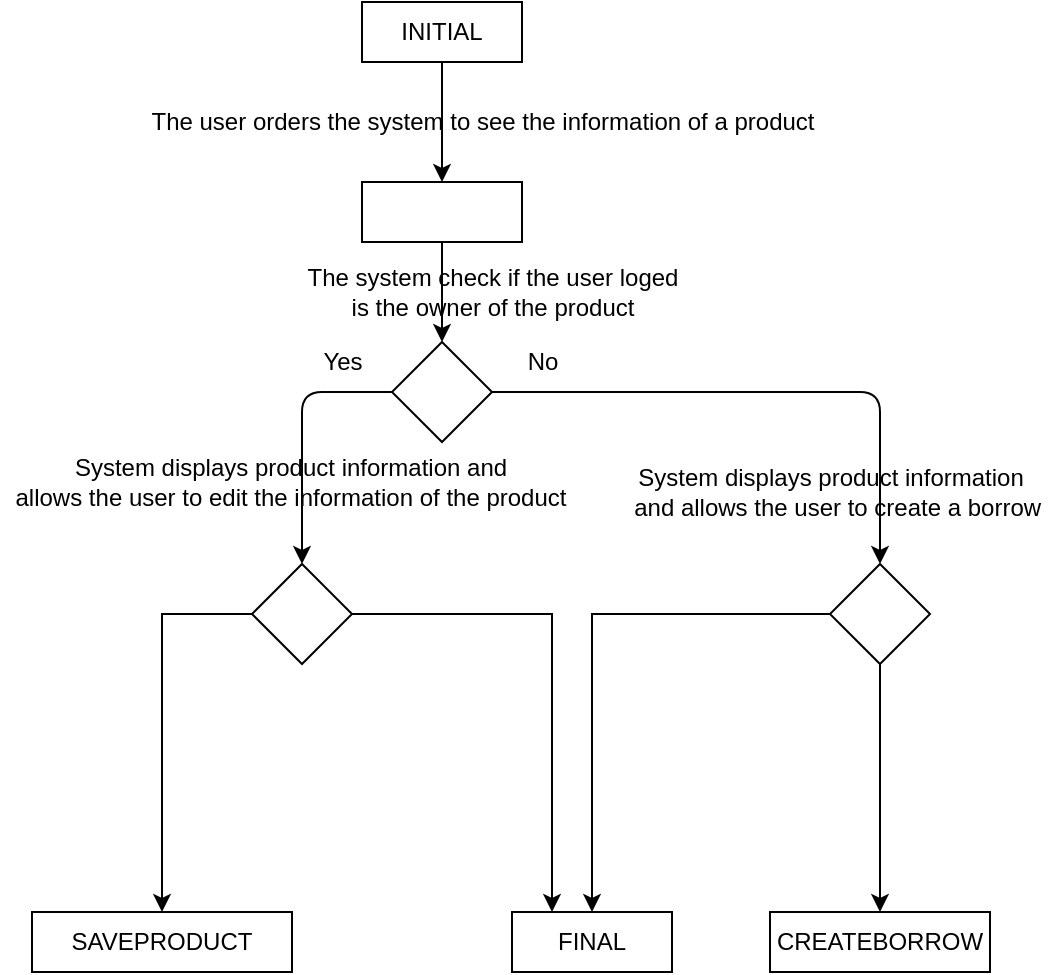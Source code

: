 <mxfile>
    <diagram id="hehFV41hqvp6fCOg242R" name="Page-1">
        <mxGraphModel dx="1851" dy="790" grid="0" gridSize="10" guides="1" tooltips="1" connect="1" arrows="1" fold="1" page="1" pageScale="1" pageWidth="827" pageHeight="1169" math="0" shadow="0">
            <root>
                <mxCell id="0"/>
                <mxCell id="1" parent="0"/>
                <mxCell id="4" value="" style="edgeStyle=orthogonalEdgeStyle;rounded=0;orthogonalLoop=1;jettySize=auto;html=1;" parent="1" source="2" target="3" edge="1">
                    <mxGeometry relative="1" as="geometry"/>
                </mxCell>
                <mxCell id="2" value="INITIAL" style="rounded=0;whiteSpace=wrap;html=1;" parent="1" vertex="1">
                    <mxGeometry x="180" y="70" width="80" height="30" as="geometry"/>
                </mxCell>
                <mxCell id="14" value="" style="edgeStyle=orthogonalEdgeStyle;rounded=0;orthogonalLoop=1;jettySize=auto;html=1;" parent="1" source="3" target="9" edge="1">
                    <mxGeometry relative="1" as="geometry"/>
                </mxCell>
                <mxCell id="3" value="" style="rounded=0;whiteSpace=wrap;html=1;" parent="1" vertex="1">
                    <mxGeometry x="180" y="160" width="80" height="30" as="geometry"/>
                </mxCell>
                <mxCell id="5" value="The user orders the system to see the information of a product" style="text;html=1;align=center;verticalAlign=middle;resizable=0;points=[];autosize=1;" parent="1" vertex="1">
                    <mxGeometry x="65" y="120" width="350" height="20" as="geometry"/>
                </mxCell>
                <mxCell id="8" value="The system check if the user loged &lt;br&gt;is the owner of the product" style="text;html=1;align=center;verticalAlign=middle;resizable=0;points=[];autosize=1;" parent="1" vertex="1">
                    <mxGeometry x="145" y="200" width="200" height="30" as="geometry"/>
                </mxCell>
                <mxCell id="9" value="" style="rhombus;whiteSpace=wrap;html=1;" parent="1" vertex="1">
                    <mxGeometry x="195" y="240" width="50" height="50" as="geometry"/>
                </mxCell>
                <mxCell id="25" value="" style="edgeStyle=orthogonalEdgeStyle;rounded=0;orthogonalLoop=1;jettySize=auto;html=1;exitX=0.5;exitY=1;exitDx=0;exitDy=0;" parent="1" source="31" target="23" edge="1">
                    <mxGeometry relative="1" as="geometry">
                        <mxPoint x="310" y="380" as="sourcePoint"/>
                    </mxGeometry>
                </mxCell>
                <mxCell id="15" value="" style="endArrow=classic;html=1;exitX=0;exitY=0.5;exitDx=0;exitDy=0;entryX=0.5;entryY=0;entryDx=0;entryDy=0;" parent="1" source="9" target="30" edge="1">
                    <mxGeometry width="50" height="50" relative="1" as="geometry">
                        <mxPoint x="240" y="530" as="sourcePoint"/>
                        <mxPoint x="150" y="350" as="targetPoint"/>
                        <Array as="points">
                            <mxPoint x="150" y="265"/>
                        </Array>
                    </mxGeometry>
                </mxCell>
                <mxCell id="16" value="" style="endArrow=classic;html=1;exitX=1;exitY=0.5;exitDx=0;exitDy=0;entryX=0.5;entryY=0;entryDx=0;entryDy=0;" parent="1" source="9" target="31" edge="1">
                    <mxGeometry width="50" height="50" relative="1" as="geometry">
                        <mxPoint x="205" y="275" as="sourcePoint"/>
                        <mxPoint x="310" y="350" as="targetPoint"/>
                        <Array as="points">
                            <mxPoint x="439" y="265"/>
                        </Array>
                    </mxGeometry>
                </mxCell>
                <mxCell id="17" value="System displays product information and &lt;br&gt;allows the user to edit the information of the product" style="text;html=1;align=center;verticalAlign=middle;resizable=0;points=[];autosize=1;" parent="1" vertex="1">
                    <mxGeometry x="-1" y="295" width="290" height="30" as="geometry"/>
                </mxCell>
                <mxCell id="18" value="Yes" style="text;html=1;align=center;verticalAlign=middle;resizable=0;points=[];autosize=1;" parent="1" vertex="1">
                    <mxGeometry x="150" y="240" width="40" height="20" as="geometry"/>
                </mxCell>
                <mxCell id="19" value="No" style="text;html=1;align=center;verticalAlign=middle;resizable=0;points=[];autosize=1;" parent="1" vertex="1">
                    <mxGeometry x="255" y="240" width="30" height="20" as="geometry"/>
                </mxCell>
                <mxCell id="20" value="&lt;div&gt;System displays product information&lt;/div&gt;&lt;div&gt;&amp;nbsp; and allows the user to create a borrow&lt;/div&gt;" style="text;html=1;align=center;verticalAlign=middle;resizable=0;points=[];autosize=1;" parent="1" vertex="1">
                    <mxGeometry x="299" y="300" width="230" height="30" as="geometry"/>
                </mxCell>
                <mxCell id="23" value="CREATEBORROW" style="rounded=0;whiteSpace=wrap;html=1;" parent="1" vertex="1">
                    <mxGeometry x="384" y="525" width="110" height="30" as="geometry"/>
                </mxCell>
                <mxCell id="28" value="FINAL" style="rounded=0;whiteSpace=wrap;html=1;" parent="1" vertex="1">
                    <mxGeometry x="255" y="525" width="80" height="30" as="geometry"/>
                </mxCell>
                <mxCell id="29" value="SAVEPRODUCT" style="rounded=0;whiteSpace=wrap;html=1;" parent="1" vertex="1">
                    <mxGeometry x="15" y="525" width="130" height="30" as="geometry"/>
                </mxCell>
                <mxCell id="36" style="edgeStyle=orthogonalEdgeStyle;rounded=0;orthogonalLoop=1;jettySize=auto;html=1;entryX=0.5;entryY=0;entryDx=0;entryDy=0;" parent="1" source="30" target="29" edge="1">
                    <mxGeometry relative="1" as="geometry">
                        <Array as="points">
                            <mxPoint x="80" y="376"/>
                        </Array>
                    </mxGeometry>
                </mxCell>
                <mxCell id="37" style="edgeStyle=orthogonalEdgeStyle;rounded=0;orthogonalLoop=1;jettySize=auto;html=1;entryX=0.25;entryY=0;entryDx=0;entryDy=0;" parent="1" source="30" target="28" edge="1">
                    <mxGeometry relative="1" as="geometry"/>
                </mxCell>
                <mxCell id="30" value="" style="rhombus;whiteSpace=wrap;html=1;" parent="1" vertex="1">
                    <mxGeometry x="125" y="351" width="50" height="50" as="geometry"/>
                </mxCell>
                <mxCell id="33" style="edgeStyle=orthogonalEdgeStyle;rounded=0;orthogonalLoop=1;jettySize=auto;html=1;entryX=0.5;entryY=0;entryDx=0;entryDy=0;" parent="1" source="31" target="28" edge="1">
                    <mxGeometry relative="1" as="geometry"/>
                </mxCell>
                <mxCell id="31" value="" style="rhombus;whiteSpace=wrap;html=1;" parent="1" vertex="1">
                    <mxGeometry x="414" y="351" width="50" height="50" as="geometry"/>
                </mxCell>
            </root>
        </mxGraphModel>
    </diagram>
</mxfile>